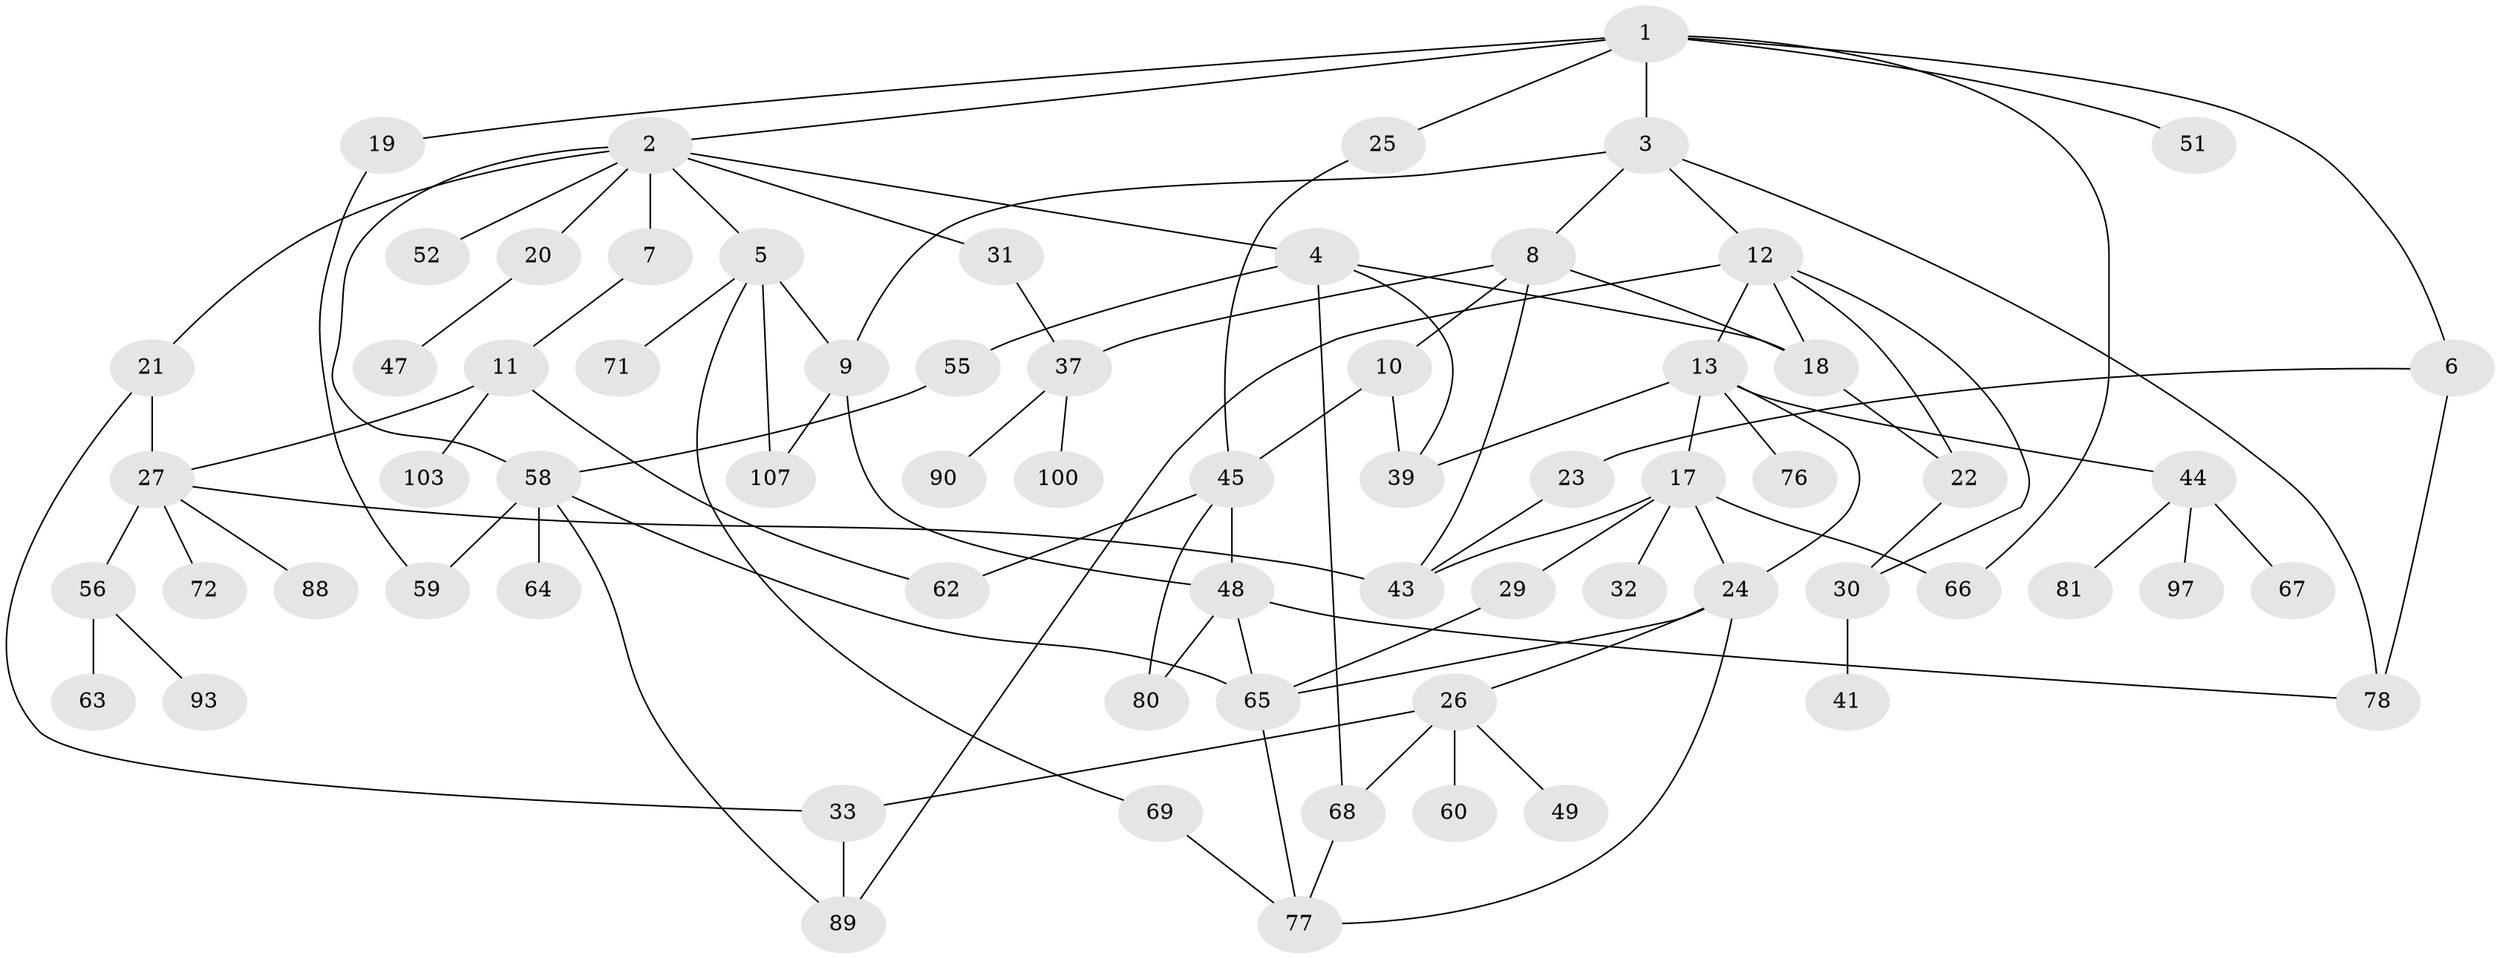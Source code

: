 // Generated by graph-tools (version 1.1) at 2025/23/03/03/25 07:23:30]
// undirected, 68 vertices, 100 edges
graph export_dot {
graph [start="1"]
  node [color=gray90,style=filled];
  1;
  2 [super="+40"];
  3 [super="+94"];
  4 [super="+34"];
  5 [super="+15"];
  6 [super="+98"];
  7 [super="+86"];
  8 [super="+108"];
  9 [super="+61"];
  10 [super="+99"];
  11 [super="+101"];
  12 [super="+16"];
  13 [super="+14"];
  17 [super="+35"];
  18 [super="+73"];
  19;
  20 [super="+46"];
  21 [super="+75"];
  22 [super="+36"];
  23;
  24;
  25;
  26 [super="+38"];
  27 [super="+28"];
  29;
  30 [super="+42"];
  31;
  32;
  33;
  37 [super="+53"];
  39 [super="+105"];
  41 [super="+83"];
  43 [super="+50"];
  44 [super="+54"];
  45 [super="+95"];
  47;
  48 [super="+91"];
  49;
  51;
  52 [super="+92"];
  55 [super="+57"];
  56;
  58 [super="+106"];
  59 [super="+74"];
  60;
  62;
  63;
  64;
  65 [super="+84"];
  66 [super="+96"];
  67 [super="+70"];
  68 [super="+104"];
  69 [super="+79"];
  71 [super="+85"];
  72;
  76;
  77 [super="+102"];
  78 [super="+82"];
  80;
  81 [super="+87"];
  88;
  89;
  90;
  93;
  97;
  100;
  103;
  107;
  1 -- 2;
  1 -- 3;
  1 -- 6;
  1 -- 19;
  1 -- 25;
  1 -- 51;
  1 -- 66;
  2 -- 4;
  2 -- 5;
  2 -- 7;
  2 -- 20;
  2 -- 21;
  2 -- 31;
  2 -- 52;
  2 -- 58;
  3 -- 8;
  3 -- 9;
  3 -- 12;
  3 -- 78;
  4 -- 18;
  4 -- 39;
  4 -- 55;
  4 -- 68;
  5 -- 69;
  5 -- 71;
  5 -- 9;
  5 -- 107;
  6 -- 23;
  6 -- 78;
  7 -- 11;
  8 -- 10;
  8 -- 43;
  8 -- 18;
  8 -- 37;
  9 -- 48;
  9 -- 107;
  10 -- 39;
  10 -- 45;
  11 -- 27;
  11 -- 62;
  11 -- 103;
  12 -- 13;
  12 -- 18;
  12 -- 22;
  12 -- 89;
  12 -- 30;
  13 -- 17;
  13 -- 76;
  13 -- 24;
  13 -- 44;
  13 -- 39;
  17 -- 29;
  17 -- 32;
  17 -- 66;
  17 -- 24;
  17 -- 43;
  18 -- 22;
  19 -- 59;
  20 -- 47;
  21 -- 33;
  21 -- 27;
  22 -- 30;
  23 -- 43;
  24 -- 26;
  24 -- 65;
  24 -- 77;
  25 -- 45;
  26 -- 49;
  26 -- 33;
  26 -- 60;
  26 -- 68;
  27 -- 72;
  27 -- 56;
  27 -- 88;
  27 -- 43;
  29 -- 65;
  30 -- 41;
  31 -- 37;
  33 -- 89;
  37 -- 90;
  37 -- 100;
  44 -- 67;
  44 -- 81;
  44 -- 97;
  45 -- 80;
  45 -- 62;
  45 -- 48;
  48 -- 78;
  48 -- 80;
  48 -- 65;
  55 -- 58;
  56 -- 63;
  56 -- 93;
  58 -- 64;
  58 -- 59;
  58 -- 65;
  58 -- 89;
  65 -- 77;
  68 -- 77;
  69 -- 77;
}
